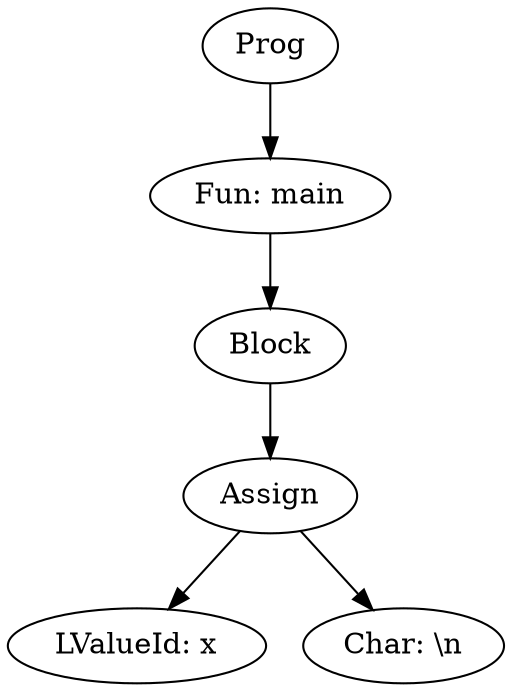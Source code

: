 digraph AST {
"Prog914504136" [label="Prog"];
"Fun2085857771" [label="Fun: main"];
"Prog914504136" -> "Fun2085857771";
"CmdBlock248609774" [label="Block"];
"Fun2085857771" -> "CmdBlock248609774";
"CmdAssign708049632" [label="Assign"];
"CmdBlock248609774" -> "CmdAssign708049632";
"LValueId1887400018" [label="LValueId: x"];
"CmdAssign708049632" -> "LValueId1887400018";
"ExpChar285377351" [label="Char: \\n"];
"CmdAssign708049632" -> "ExpChar285377351";
}
